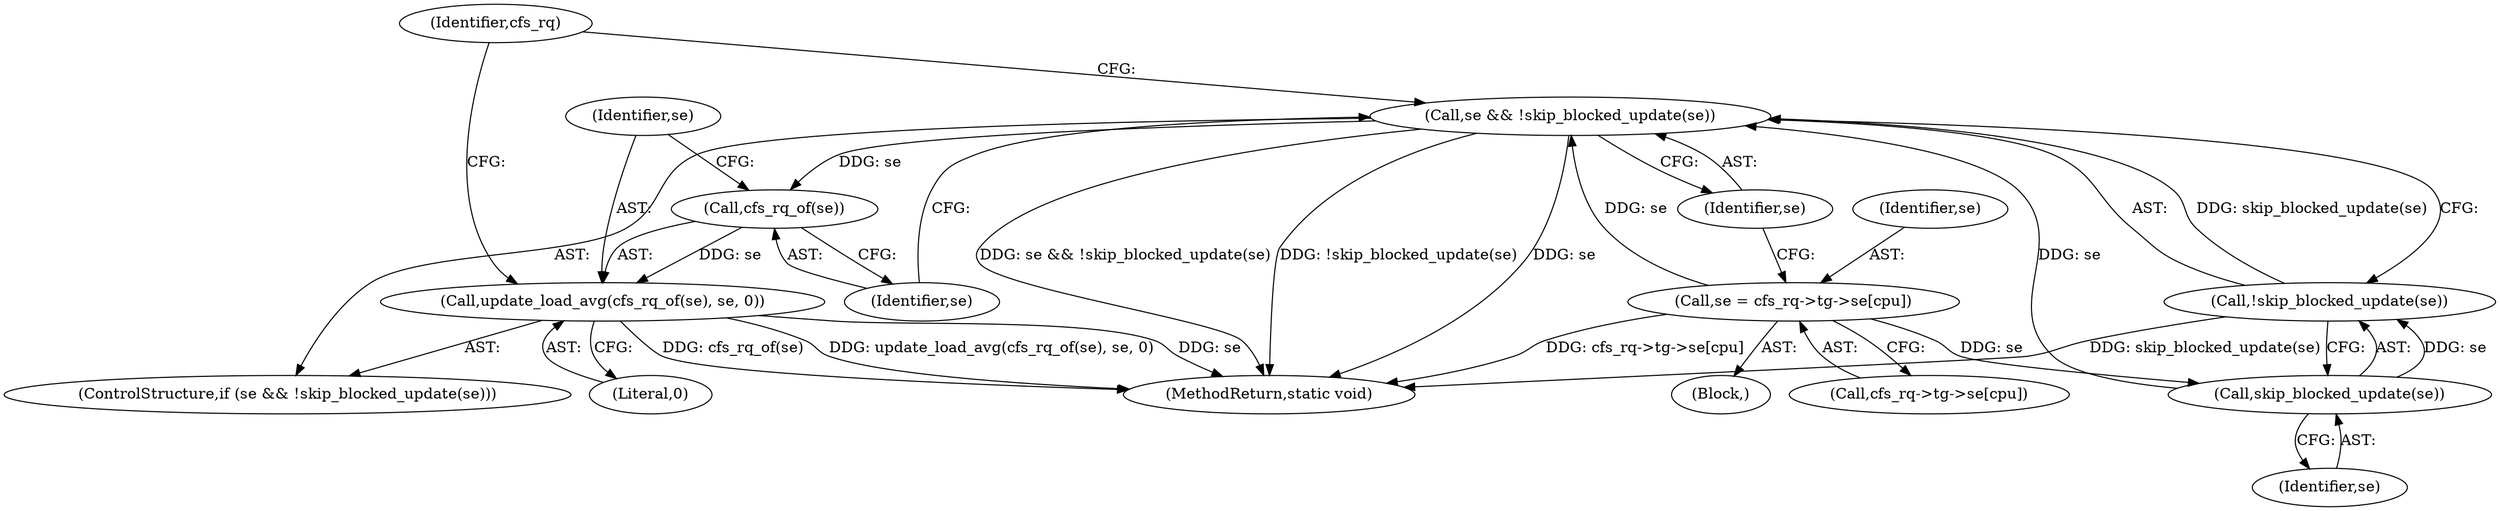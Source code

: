 digraph "0_linux_c40f7d74c741a907cfaeb73a7697081881c497d0_1@API" {
"1000155" [label="(Call,update_load_avg(cfs_rq_of(se), se, 0))"];
"1000156" [label="(Call,cfs_rq_of(se))"];
"1000150" [label="(Call,se && !skip_blocked_update(se))"];
"1000140" [label="(Call,se = cfs_rq->tg->se[cpu])"];
"1000153" [label="(Call,skip_blocked_update(se))"];
"1000152" [label="(Call,!skip_blocked_update(se))"];
"1000149" [label="(ControlStructure,if (se && !skip_blocked_update(se)))"];
"1000153" [label="(Call,skip_blocked_update(se))"];
"1000155" [label="(Call,update_load_avg(cfs_rq_of(se), se, 0))"];
"1000152" [label="(Call,!skip_blocked_update(se))"];
"1000154" [label="(Identifier,se)"];
"1000156" [label="(Call,cfs_rq_of(se))"];
"1000159" [label="(Literal,0)"];
"1000140" [label="(Call,se = cfs_rq->tg->se[cpu])"];
"1000142" [label="(Call,cfs_rq->tg->se[cpu])"];
"1000162" [label="(Identifier,cfs_rq)"];
"1000214" [label="(MethodReturn,static void)"];
"1000150" [label="(Call,se && !skip_blocked_update(se))"];
"1000141" [label="(Identifier,se)"];
"1000151" [label="(Identifier,se)"];
"1000158" [label="(Identifier,se)"];
"1000157" [label="(Identifier,se)"];
"1000126" [label="(Block,)"];
"1000155" -> "1000149"  [label="AST: "];
"1000155" -> "1000159"  [label="CFG: "];
"1000156" -> "1000155"  [label="AST: "];
"1000158" -> "1000155"  [label="AST: "];
"1000159" -> "1000155"  [label="AST: "];
"1000162" -> "1000155"  [label="CFG: "];
"1000155" -> "1000214"  [label="DDG: cfs_rq_of(se)"];
"1000155" -> "1000214"  [label="DDG: update_load_avg(cfs_rq_of(se), se, 0)"];
"1000155" -> "1000214"  [label="DDG: se"];
"1000156" -> "1000155"  [label="DDG: se"];
"1000156" -> "1000157"  [label="CFG: "];
"1000157" -> "1000156"  [label="AST: "];
"1000158" -> "1000156"  [label="CFG: "];
"1000150" -> "1000156"  [label="DDG: se"];
"1000150" -> "1000149"  [label="AST: "];
"1000150" -> "1000151"  [label="CFG: "];
"1000150" -> "1000152"  [label="CFG: "];
"1000151" -> "1000150"  [label="AST: "];
"1000152" -> "1000150"  [label="AST: "];
"1000157" -> "1000150"  [label="CFG: "];
"1000162" -> "1000150"  [label="CFG: "];
"1000150" -> "1000214"  [label="DDG: se"];
"1000150" -> "1000214"  [label="DDG: !skip_blocked_update(se)"];
"1000150" -> "1000214"  [label="DDG: se && !skip_blocked_update(se)"];
"1000140" -> "1000150"  [label="DDG: se"];
"1000153" -> "1000150"  [label="DDG: se"];
"1000152" -> "1000150"  [label="DDG: skip_blocked_update(se)"];
"1000140" -> "1000126"  [label="AST: "];
"1000140" -> "1000142"  [label="CFG: "];
"1000141" -> "1000140"  [label="AST: "];
"1000142" -> "1000140"  [label="AST: "];
"1000151" -> "1000140"  [label="CFG: "];
"1000140" -> "1000214"  [label="DDG: cfs_rq->tg->se[cpu]"];
"1000140" -> "1000153"  [label="DDG: se"];
"1000153" -> "1000152"  [label="AST: "];
"1000153" -> "1000154"  [label="CFG: "];
"1000154" -> "1000153"  [label="AST: "];
"1000152" -> "1000153"  [label="CFG: "];
"1000153" -> "1000152"  [label="DDG: se"];
"1000152" -> "1000214"  [label="DDG: skip_blocked_update(se)"];
}
